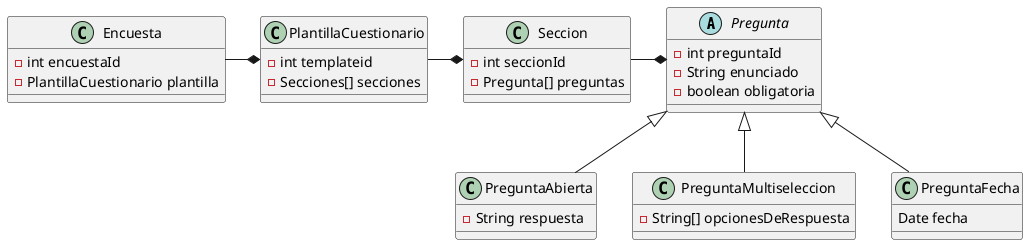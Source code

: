 @startuml
'https://plantuml.com/class-diagram

abstract class Pregunta {
- int preguntaId
 -String enunciado
 - boolean obligatoria
}
class PreguntaAbierta extends Pregunta {
 -String respuesta
}

class PreguntaMultiseleccion extends Pregunta {
    -String[] opcionesDeRespuesta
}

class PreguntaFecha extends Pregunta {
    Date fecha
}


class Seccion {
 - int seccionId
 - Pregunta[] preguntas
}

class PlantillaCuestionario {
  - int templateid
  - Secciones[] secciones
}

class Encuesta {
  - int encuestaId
  - PlantillaCuestionario plantilla
}

PlantillaCuestionario -* Seccion
Seccion -* Pregunta
Encuesta -* PlantillaCuestionario

@enduml